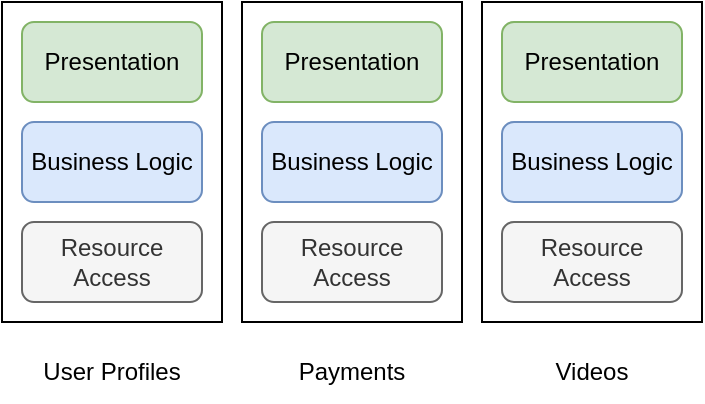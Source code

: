 <mxfile version="16.0.3" type="device"><diagram id="nYaEXW_ukD7-x-P9br4y" name="Page-1"><mxGraphModel dx="1109" dy="662" grid="1" gridSize="10" guides="1" tooltips="1" connect="1" arrows="1" fold="1" page="1" pageScale="1" pageWidth="827" pageHeight="1169" math="0" shadow="0"><root><mxCell id="0"/><mxCell id="1" parent="0"/><mxCell id="5U-ZTRRki4SV-oqRpdBa-11" value="" style="rounded=0;whiteSpace=wrap;html=1;" vertex="1" parent="1"><mxGeometry x="150" y="50" width="110" height="160" as="geometry"/></mxCell><mxCell id="5U-ZTRRki4SV-oqRpdBa-1" value="Resource Access" style="rounded=1;whiteSpace=wrap;html=1;fillColor=#f5f5f5;fontColor=#333333;strokeColor=#666666;" vertex="1" parent="1"><mxGeometry x="160" y="160" width="90" height="40" as="geometry"/></mxCell><mxCell id="5U-ZTRRki4SV-oqRpdBa-2" value="Business Logic" style="rounded=1;whiteSpace=wrap;html=1;fillColor=#dae8fc;strokeColor=#6c8ebf;" vertex="1" parent="1"><mxGeometry x="160" y="110" width="90" height="40" as="geometry"/></mxCell><mxCell id="5U-ZTRRki4SV-oqRpdBa-3" value="Presentation" style="rounded=1;whiteSpace=wrap;html=1;fillColor=#d5e8d4;strokeColor=#82b366;" vertex="1" parent="1"><mxGeometry x="160" y="60" width="90" height="40" as="geometry"/></mxCell><mxCell id="5U-ZTRRki4SV-oqRpdBa-12" value="" style="rounded=0;whiteSpace=wrap;html=1;" vertex="1" parent="1"><mxGeometry x="270" y="50" width="110" height="160" as="geometry"/></mxCell><mxCell id="5U-ZTRRki4SV-oqRpdBa-13" value="Resource Access" style="rounded=1;whiteSpace=wrap;html=1;fillColor=#f5f5f5;fontColor=#333333;strokeColor=#666666;" vertex="1" parent="1"><mxGeometry x="280" y="160" width="90" height="40" as="geometry"/></mxCell><mxCell id="5U-ZTRRki4SV-oqRpdBa-14" value="Business Logic" style="rounded=1;whiteSpace=wrap;html=1;fillColor=#dae8fc;strokeColor=#6c8ebf;" vertex="1" parent="1"><mxGeometry x="280" y="110" width="90" height="40" as="geometry"/></mxCell><mxCell id="5U-ZTRRki4SV-oqRpdBa-15" value="Presentation" style="rounded=1;whiteSpace=wrap;html=1;fillColor=#d5e8d4;strokeColor=#82b366;" vertex="1" parent="1"><mxGeometry x="280" y="60" width="90" height="40" as="geometry"/></mxCell><mxCell id="5U-ZTRRki4SV-oqRpdBa-16" value="" style="rounded=0;whiteSpace=wrap;html=1;" vertex="1" parent="1"><mxGeometry x="390" y="50" width="110" height="160" as="geometry"/></mxCell><mxCell id="5U-ZTRRki4SV-oqRpdBa-17" value="Resource Access" style="rounded=1;whiteSpace=wrap;html=1;fillColor=#f5f5f5;fontColor=#333333;strokeColor=#666666;" vertex="1" parent="1"><mxGeometry x="400" y="160" width="90" height="40" as="geometry"/></mxCell><mxCell id="5U-ZTRRki4SV-oqRpdBa-18" value="Business Logic" style="rounded=1;whiteSpace=wrap;html=1;fillColor=#dae8fc;strokeColor=#6c8ebf;" vertex="1" parent="1"><mxGeometry x="400" y="110" width="90" height="40" as="geometry"/></mxCell><mxCell id="5U-ZTRRki4SV-oqRpdBa-19" value="Presentation" style="rounded=1;whiteSpace=wrap;html=1;fillColor=#d5e8d4;strokeColor=#82b366;" vertex="1" parent="1"><mxGeometry x="400" y="60" width="90" height="40" as="geometry"/></mxCell><mxCell id="5U-ZTRRki4SV-oqRpdBa-20" value="User Profiles" style="text;html=1;strokeColor=none;fillColor=none;align=center;verticalAlign=middle;whiteSpace=wrap;rounded=0;" vertex="1" parent="1"><mxGeometry x="150" y="220" width="110" height="30" as="geometry"/></mxCell><mxCell id="5U-ZTRRki4SV-oqRpdBa-21" value="Payments" style="text;html=1;strokeColor=none;fillColor=none;align=center;verticalAlign=middle;whiteSpace=wrap;rounded=0;" vertex="1" parent="1"><mxGeometry x="270" y="220" width="110" height="30" as="geometry"/></mxCell><mxCell id="5U-ZTRRki4SV-oqRpdBa-22" value="Videos" style="text;html=1;strokeColor=none;fillColor=none;align=center;verticalAlign=middle;whiteSpace=wrap;rounded=0;" vertex="1" parent="1"><mxGeometry x="390" y="220" width="110" height="30" as="geometry"/></mxCell></root></mxGraphModel></diagram></mxfile>

